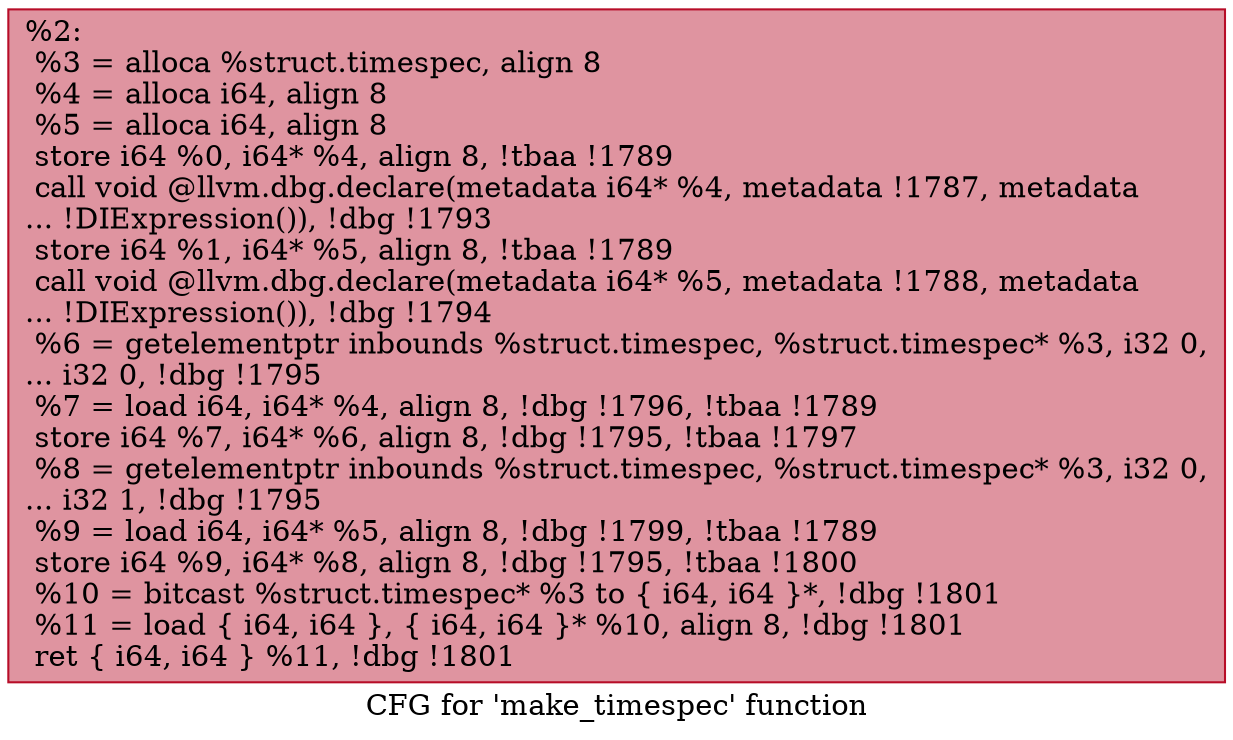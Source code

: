 digraph "CFG for 'make_timespec' function" {
	label="CFG for 'make_timespec' function";

	Node0x292e7a0 [shape=record,color="#b70d28ff", style=filled, fillcolor="#b70d2870",label="{%2:\l  %3 = alloca %struct.timespec, align 8\l  %4 = alloca i64, align 8\l  %5 = alloca i64, align 8\l  store i64 %0, i64* %4, align 8, !tbaa !1789\l  call void @llvm.dbg.declare(metadata i64* %4, metadata !1787, metadata\l... !DIExpression()), !dbg !1793\l  store i64 %1, i64* %5, align 8, !tbaa !1789\l  call void @llvm.dbg.declare(metadata i64* %5, metadata !1788, metadata\l... !DIExpression()), !dbg !1794\l  %6 = getelementptr inbounds %struct.timespec, %struct.timespec* %3, i32 0,\l... i32 0, !dbg !1795\l  %7 = load i64, i64* %4, align 8, !dbg !1796, !tbaa !1789\l  store i64 %7, i64* %6, align 8, !dbg !1795, !tbaa !1797\l  %8 = getelementptr inbounds %struct.timespec, %struct.timespec* %3, i32 0,\l... i32 1, !dbg !1795\l  %9 = load i64, i64* %5, align 8, !dbg !1799, !tbaa !1789\l  store i64 %9, i64* %8, align 8, !dbg !1795, !tbaa !1800\l  %10 = bitcast %struct.timespec* %3 to \{ i64, i64 \}*, !dbg !1801\l  %11 = load \{ i64, i64 \}, \{ i64, i64 \}* %10, align 8, !dbg !1801\l  ret \{ i64, i64 \} %11, !dbg !1801\l}"];
}
